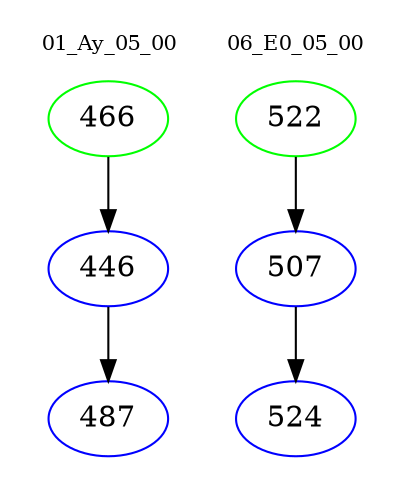digraph{
subgraph cluster_0 {
color = white
label = "01_Ay_05_00";
fontsize=10;
T0_466 [label="466", color="green"]
T0_466 -> T0_446 [color="black"]
T0_446 [label="446", color="blue"]
T0_446 -> T0_487 [color="black"]
T0_487 [label="487", color="blue"]
}
subgraph cluster_1 {
color = white
label = "06_E0_05_00";
fontsize=10;
T1_522 [label="522", color="green"]
T1_522 -> T1_507 [color="black"]
T1_507 [label="507", color="blue"]
T1_507 -> T1_524 [color="black"]
T1_524 [label="524", color="blue"]
}
}
